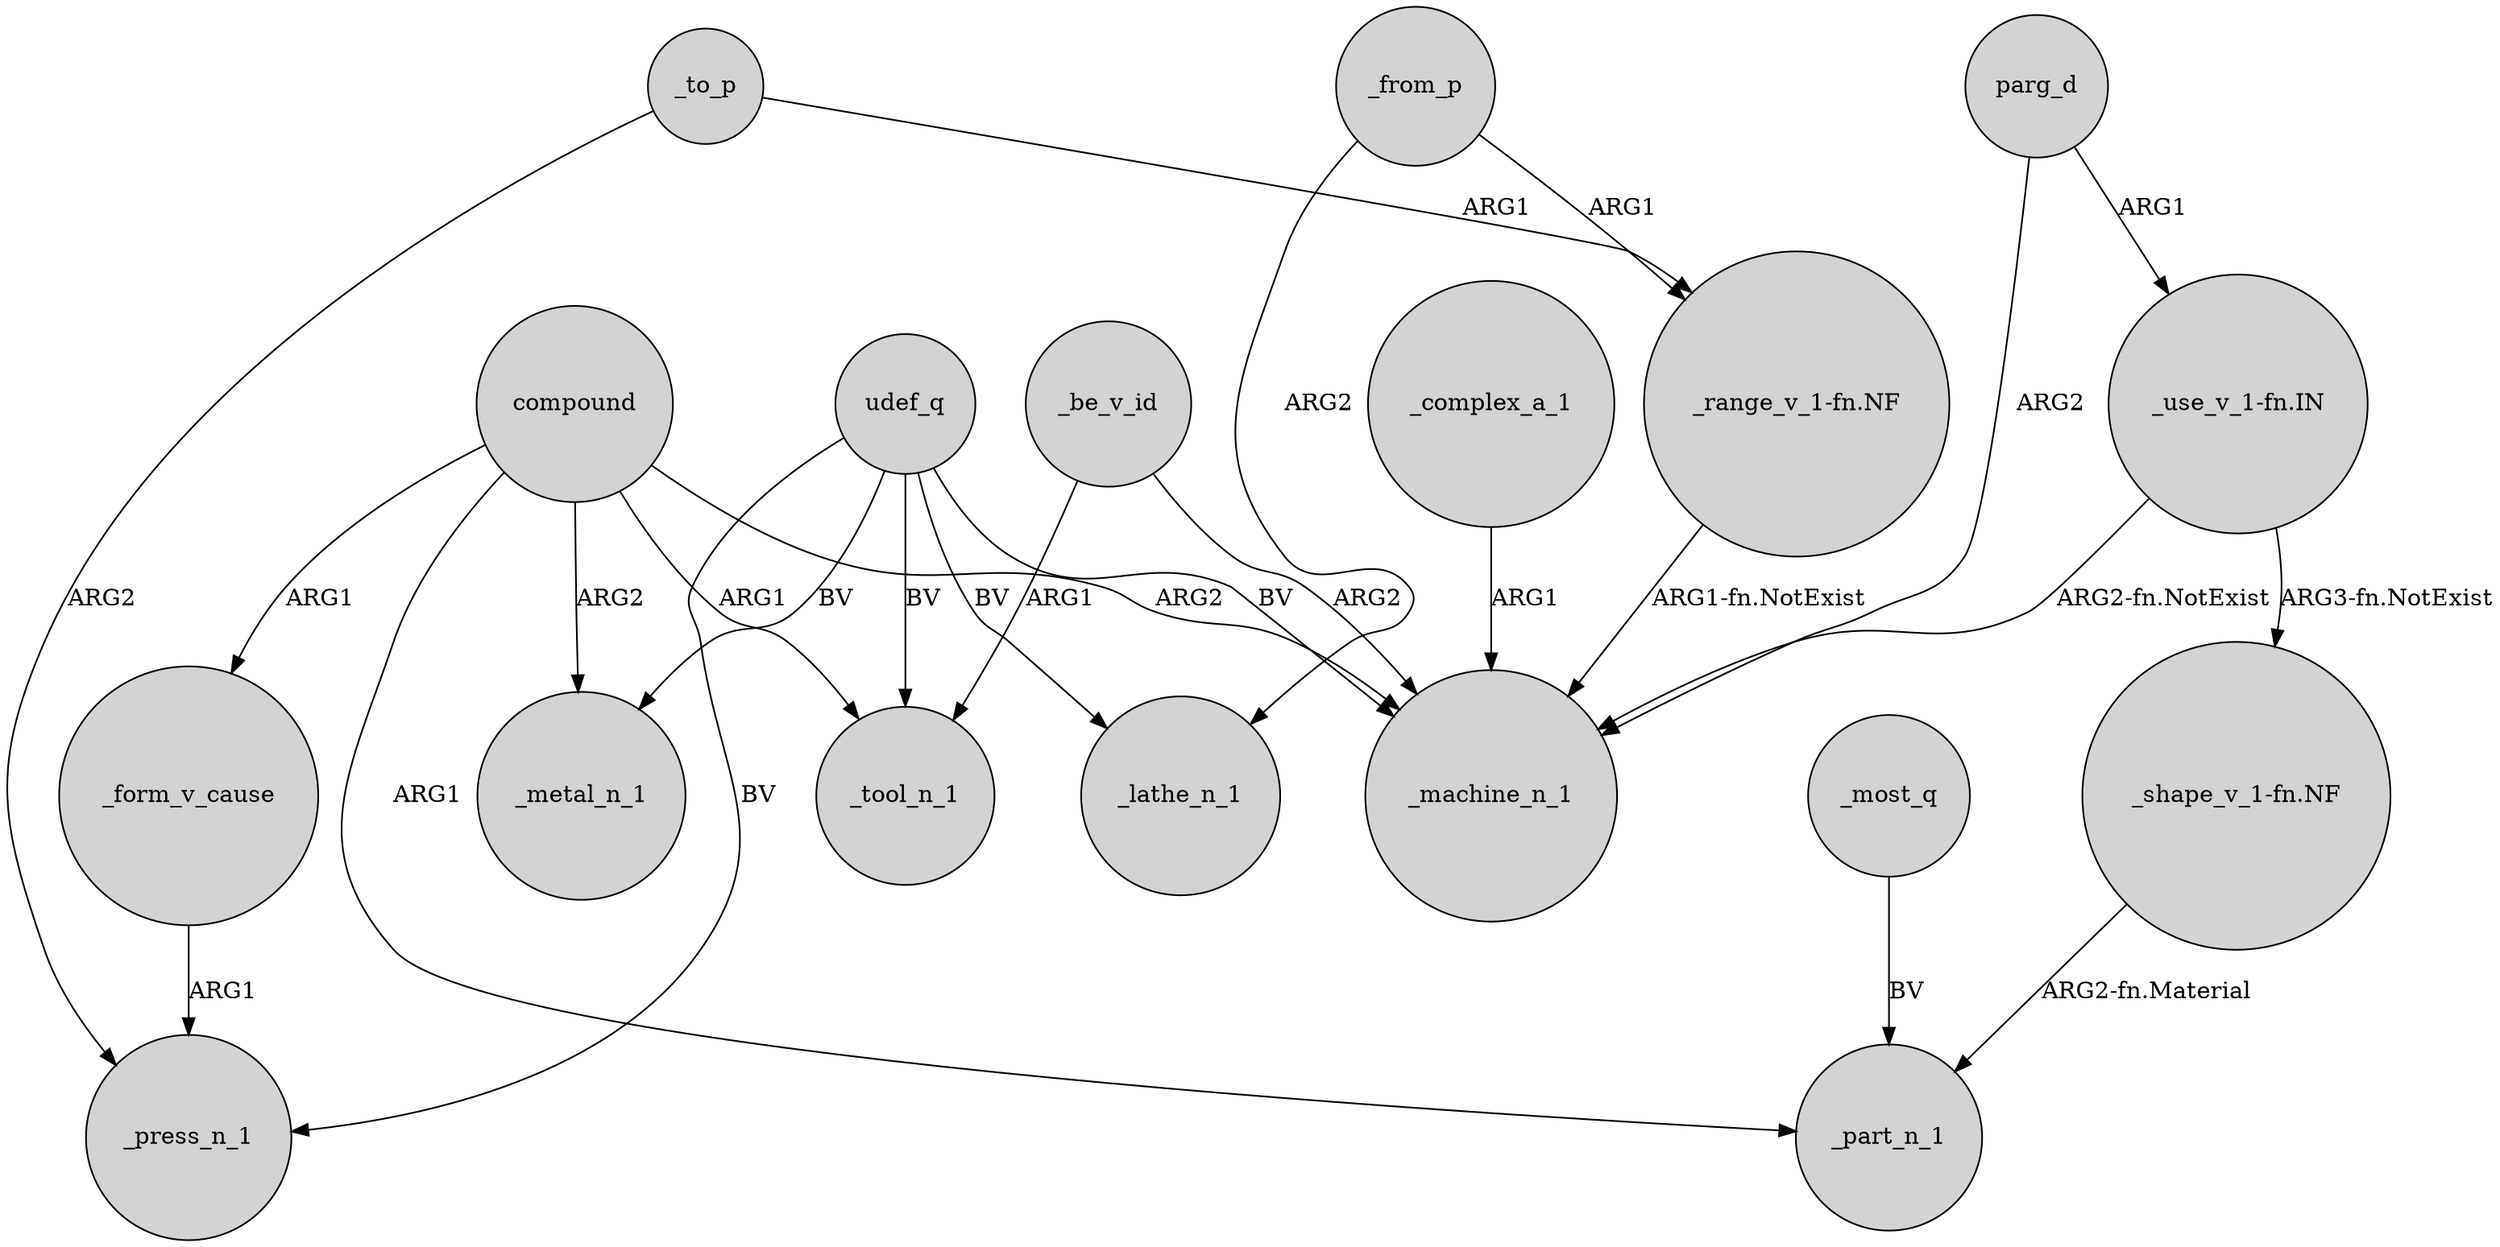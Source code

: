 digraph {
	node [shape=circle style=filled]
	compound -> _form_v_cause [label=ARG1]
	udef_q -> _machine_n_1 [label=BV]
	udef_q -> _press_n_1 [label=BV]
	"_shape_v_1-fn.NF" -> _part_n_1 [label="ARG2-fn.Material"]
	compound -> _part_n_1 [label=ARG1]
	_be_v_id -> _tool_n_1 [label=ARG1]
	udef_q -> _tool_n_1 [label=BV]
	_to_p -> "_range_v_1-fn.NF" [label=ARG1]
	"_range_v_1-fn.NF" -> _machine_n_1 [label="ARG1-fn.NotExist"]
	udef_q -> _lathe_n_1 [label=BV]
	"_use_v_1-fn.IN" -> "_shape_v_1-fn.NF" [label="ARG3-fn.NotExist"]
	_form_v_cause -> _press_n_1 [label=ARG1]
	parg_d -> "_use_v_1-fn.IN" [label=ARG1]
	compound -> _metal_n_1 [label=ARG2]
	_complex_a_1 -> _machine_n_1 [label=ARG1]
	parg_d -> _machine_n_1 [label=ARG2]
	udef_q -> _metal_n_1 [label=BV]
	_to_p -> _press_n_1 [label=ARG2]
	compound -> _machine_n_1 [label=ARG2]
	_from_p -> _lathe_n_1 [label=ARG2]
	_from_p -> "_range_v_1-fn.NF" [label=ARG1]
	compound -> _tool_n_1 [label=ARG1]
	_most_q -> _part_n_1 [label=BV]
	_be_v_id -> _machine_n_1 [label=ARG2]
	"_use_v_1-fn.IN" -> _machine_n_1 [label="ARG2-fn.NotExist"]
}
